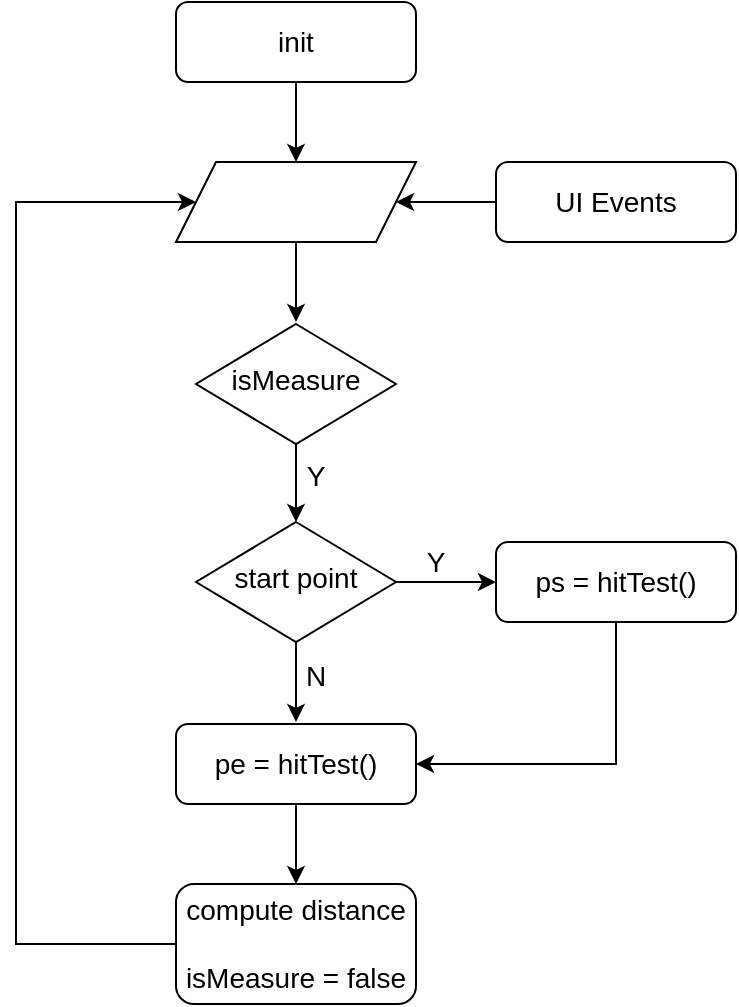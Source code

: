 <mxfile version="20.6.0" type="device"><diagram id="0xeQLdxtFWKCgahslCEj" name="Page-1"><mxGraphModel dx="1066" dy="831" grid="1" gridSize="10" guides="1" tooltips="1" connect="1" arrows="1" fold="1" page="1" pageScale="1" pageWidth="827" pageHeight="1169" math="0" shadow="0"><root><mxCell id="WIyWlLk6GJQsqaUBKTNV-0"/><mxCell id="WIyWlLk6GJQsqaUBKTNV-1" parent="WIyWlLk6GJQsqaUBKTNV-0"/><mxCell id="IP2FxUWM13A22VIu2ZKP-11" style="edgeStyle=orthogonalEdgeStyle;rounded=0;orthogonalLoop=1;jettySize=auto;html=1;exitX=0.5;exitY=1;exitDx=0;exitDy=0;entryX=0.5;entryY=0;entryDx=0;entryDy=0;fontSize=14;" parent="WIyWlLk6GJQsqaUBKTNV-1" source="WIyWlLk6GJQsqaUBKTNV-3" target="IP2FxUWM13A22VIu2ZKP-9" edge="1"><mxGeometry relative="1" as="geometry"/></mxCell><mxCell id="WIyWlLk6GJQsqaUBKTNV-3" value="init" style="rounded=1;whiteSpace=wrap;html=1;fontSize=14;glass=0;strokeWidth=1;shadow=0;" parent="WIyWlLk6GJQsqaUBKTNV-1" vertex="1"><mxGeometry x="160" y="40" width="120" height="40" as="geometry"/></mxCell><mxCell id="IP2FxUWM13A22VIu2ZKP-6" style="edgeStyle=orthogonalEdgeStyle;rounded=0;orthogonalLoop=1;jettySize=auto;html=1;exitX=0.5;exitY=1;exitDx=0;exitDy=0;entryX=0.5;entryY=0;entryDx=0;entryDy=0;fontSize=14;" parent="WIyWlLk6GJQsqaUBKTNV-1" source="WIyWlLk6GJQsqaUBKTNV-6" target="WIyWlLk6GJQsqaUBKTNV-10" edge="1"><mxGeometry relative="1" as="geometry"/></mxCell><mxCell id="WIyWlLk6GJQsqaUBKTNV-6" value="isMeasure" style="rhombus;whiteSpace=wrap;html=1;shadow=0;fontFamily=Helvetica;fontSize=14;align=center;strokeWidth=1;spacing=6;spacingTop=-4;" parent="WIyWlLk6GJQsqaUBKTNV-1" vertex="1"><mxGeometry x="170" y="201" width="100" height="60" as="geometry"/></mxCell><mxCell id="IP2FxUWM13A22VIu2ZKP-5" style="edgeStyle=orthogonalEdgeStyle;rounded=0;orthogonalLoop=1;jettySize=auto;html=1;exitX=0.5;exitY=1;exitDx=0;exitDy=0;fontSize=14;" parent="WIyWlLk6GJQsqaUBKTNV-1" source="WIyWlLk6GJQsqaUBKTNV-10" edge="1"><mxGeometry relative="1" as="geometry"><mxPoint x="220" y="400" as="targetPoint"/></mxGeometry></mxCell><mxCell id="IP2FxUWM13A22VIu2ZKP-15" style="edgeStyle=orthogonalEdgeStyle;rounded=0;orthogonalLoop=1;jettySize=auto;html=1;exitX=1;exitY=0.5;exitDx=0;exitDy=0;entryX=0;entryY=0.5;entryDx=0;entryDy=0;fontSize=14;" parent="WIyWlLk6GJQsqaUBKTNV-1" source="WIyWlLk6GJQsqaUBKTNV-10" target="WIyWlLk6GJQsqaUBKTNV-12" edge="1"><mxGeometry relative="1" as="geometry"/></mxCell><mxCell id="WIyWlLk6GJQsqaUBKTNV-10" value="start point" style="rhombus;whiteSpace=wrap;html=1;shadow=0;fontFamily=Helvetica;fontSize=14;align=center;strokeWidth=1;spacing=6;spacingTop=-4;" parent="WIyWlLk6GJQsqaUBKTNV-1" vertex="1"><mxGeometry x="170" y="300" width="100" height="60" as="geometry"/></mxCell><mxCell id="IP2FxUWM13A22VIu2ZKP-2" value="" style="edgeStyle=orthogonalEdgeStyle;rounded=0;orthogonalLoop=1;jettySize=auto;html=1;fontSize=14;" parent="WIyWlLk6GJQsqaUBKTNV-1" source="WIyWlLk6GJQsqaUBKTNV-11" target="IP2FxUWM13A22VIu2ZKP-1" edge="1"><mxGeometry relative="1" as="geometry"/></mxCell><mxCell id="WIyWlLk6GJQsqaUBKTNV-11" value="pe = hitTest()" style="rounded=1;whiteSpace=wrap;html=1;fontSize=14;glass=0;strokeWidth=1;shadow=0;" parent="WIyWlLk6GJQsqaUBKTNV-1" vertex="1"><mxGeometry x="160" y="401" width="120" height="40" as="geometry"/></mxCell><mxCell id="IP2FxUWM13A22VIu2ZKP-0" style="edgeStyle=orthogonalEdgeStyle;rounded=0;orthogonalLoop=1;jettySize=auto;html=1;exitX=0.5;exitY=1;exitDx=0;exitDy=0;entryX=1;entryY=0.5;entryDx=0;entryDy=0;fontSize=14;" parent="WIyWlLk6GJQsqaUBKTNV-1" source="WIyWlLk6GJQsqaUBKTNV-12" target="WIyWlLk6GJQsqaUBKTNV-11" edge="1"><mxGeometry relative="1" as="geometry"/></mxCell><mxCell id="WIyWlLk6GJQsqaUBKTNV-12" value="ps = hitTest()" style="rounded=1;whiteSpace=wrap;html=1;fontSize=14;glass=0;strokeWidth=1;shadow=0;" parent="WIyWlLk6GJQsqaUBKTNV-1" vertex="1"><mxGeometry x="320" y="310" width="120" height="40" as="geometry"/></mxCell><mxCell id="IP2FxUWM13A22VIu2ZKP-10" style="edgeStyle=orthogonalEdgeStyle;rounded=0;orthogonalLoop=1;jettySize=auto;html=1;exitX=0;exitY=0.5;exitDx=0;exitDy=0;entryX=0;entryY=0.5;entryDx=0;entryDy=0;fontSize=14;" parent="WIyWlLk6GJQsqaUBKTNV-1" source="IP2FxUWM13A22VIu2ZKP-1" target="IP2FxUWM13A22VIu2ZKP-9" edge="1"><mxGeometry relative="1" as="geometry"><Array as="points"><mxPoint x="80" y="511"/><mxPoint x="80" y="140"/></Array></mxGeometry></mxCell><mxCell id="IP2FxUWM13A22VIu2ZKP-1" value="compute distance&lt;br&gt;&lt;br&gt;isMeasure = false" style="whiteSpace=wrap;html=1;rounded=1;shadow=0;fontSize=14;strokeWidth=1;glass=0;" parent="WIyWlLk6GJQsqaUBKTNV-1" vertex="1"><mxGeometry x="160" y="481" width="120" height="60" as="geometry"/></mxCell><mxCell id="IP2FxUWM13A22VIu2ZKP-12" style="edgeStyle=orthogonalEdgeStyle;rounded=0;orthogonalLoop=1;jettySize=auto;html=1;exitX=0.5;exitY=1;exitDx=0;exitDy=0;fontSize=14;" parent="WIyWlLk6GJQsqaUBKTNV-1" source="IP2FxUWM13A22VIu2ZKP-9" edge="1"><mxGeometry relative="1" as="geometry"><mxPoint x="220" y="200" as="targetPoint"/></mxGeometry></mxCell><mxCell id="IP2FxUWM13A22VIu2ZKP-9" value="" style="shape=parallelogram;perimeter=parallelogramPerimeter;whiteSpace=wrap;html=1;fixedSize=1;fontSize=14;" parent="WIyWlLk6GJQsqaUBKTNV-1" vertex="1"><mxGeometry x="160" y="120" width="120" height="40" as="geometry"/></mxCell><mxCell id="IP2FxUWM13A22VIu2ZKP-14" style="edgeStyle=orthogonalEdgeStyle;rounded=0;orthogonalLoop=1;jettySize=auto;html=1;exitX=0;exitY=0.5;exitDx=0;exitDy=0;entryX=1;entryY=0.5;entryDx=0;entryDy=0;fontSize=14;" parent="WIyWlLk6GJQsqaUBKTNV-1" source="IP2FxUWM13A22VIu2ZKP-13" target="IP2FxUWM13A22VIu2ZKP-9" edge="1"><mxGeometry relative="1" as="geometry"/></mxCell><mxCell id="IP2FxUWM13A22VIu2ZKP-13" value="UI Events" style="rounded=1;whiteSpace=wrap;html=1;fontSize=14;glass=0;strokeWidth=1;shadow=0;" parent="WIyWlLk6GJQsqaUBKTNV-1" vertex="1"><mxGeometry x="320" y="120" width="120" height="40" as="geometry"/></mxCell><mxCell id="IP2FxUWM13A22VIu2ZKP-16" value="Y" style="text;html=1;strokeColor=none;fillColor=none;align=center;verticalAlign=middle;whiteSpace=wrap;rounded=0;fontSize=14;" parent="WIyWlLk6GJQsqaUBKTNV-1" vertex="1"><mxGeometry x="220" y="267" width="20" height="20" as="geometry"/></mxCell><mxCell id="IP2FxUWM13A22VIu2ZKP-17" value="Y" style="text;html=1;strokeColor=none;fillColor=none;align=center;verticalAlign=middle;whiteSpace=wrap;rounded=0;fontSize=14;" parent="WIyWlLk6GJQsqaUBKTNV-1" vertex="1"><mxGeometry x="280" y="310" width="20" height="20" as="geometry"/></mxCell><mxCell id="IP2FxUWM13A22VIu2ZKP-18" value="N" style="text;html=1;strokeColor=none;fillColor=none;align=center;verticalAlign=middle;whiteSpace=wrap;rounded=0;fontSize=14;" parent="WIyWlLk6GJQsqaUBKTNV-1" vertex="1"><mxGeometry x="220" y="367" width="20" height="20" as="geometry"/></mxCell></root></mxGraphModel></diagram></mxfile>